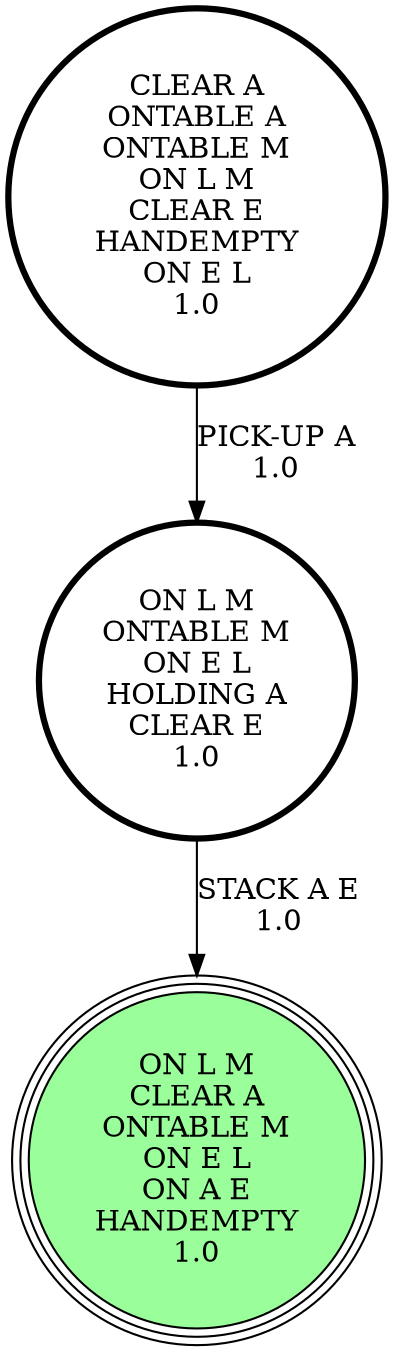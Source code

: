 digraph {
"ON L M\nONTABLE M\nON E L\nHOLDING A\nCLEAR E\n1.0\n" -> "ON L M\nCLEAR A\nONTABLE M\nON E L\nON A E\nHANDEMPTY\n1.0\n"[label="STACK A E\n1.0\n"];
"CLEAR A\nONTABLE A\nONTABLE M\nON L M\nCLEAR E\nHANDEMPTY\nON E L\n1.0\n" -> "ON L M\nONTABLE M\nON E L\nHOLDING A\nCLEAR E\n1.0\n"[label="PICK-UP A\n1.0\n"];
"ON L M\nCLEAR A\nONTABLE M\nON E L\nON A E\nHANDEMPTY\n1.0\n" [shape=circle, style=filled, fillcolor=palegreen1, peripheries=3];
"CLEAR A\nONTABLE A\nONTABLE M\nON L M\nCLEAR E\nHANDEMPTY\nON E L\n1.0\n" [shape=circle, penwidth=3];
"ON L M\nONTABLE M\nON E L\nHOLDING A\nCLEAR E\n1.0\n" [shape=circle, penwidth=3];
"ON L M\nCLEAR A\nONTABLE M\nON E L\nON A E\nHANDEMPTY\n1.0\n" [shape=circle, style=filled, fillcolor=palegreen1, peripheries=3];
}
